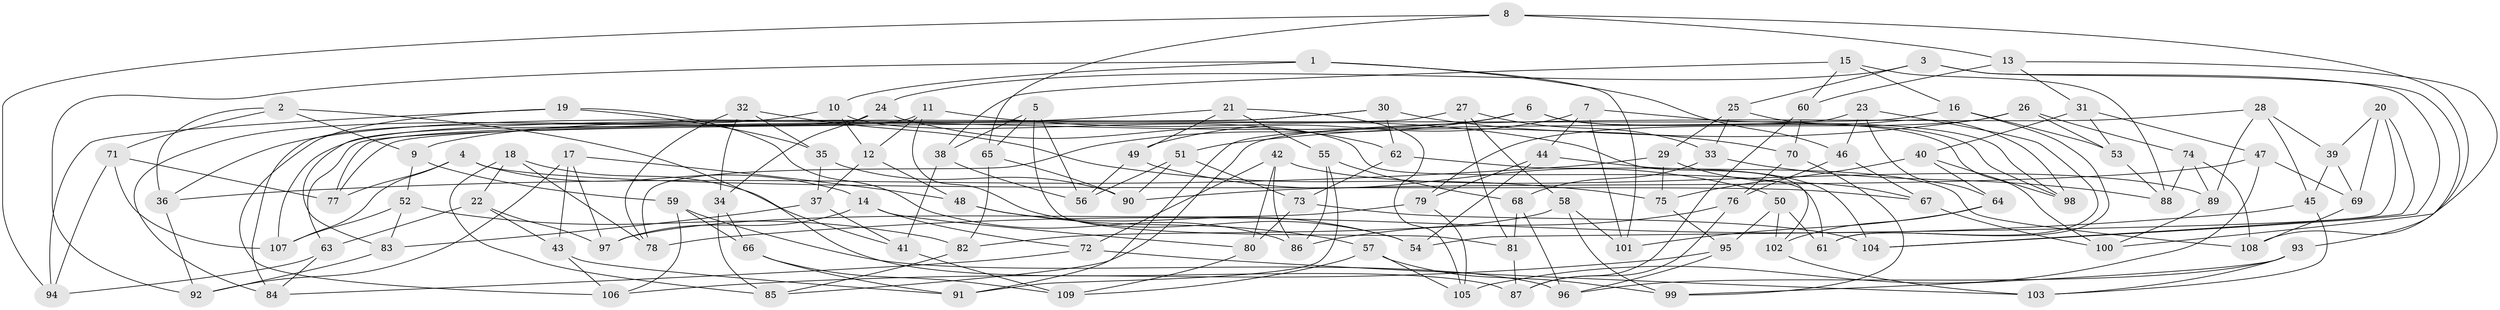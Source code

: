 // coarse degree distribution, {6: 0.5454545454545454, 4: 0.36363636363636365, 5: 0.09090909090909091}
// Generated by graph-tools (version 1.1) at 2025/42/03/06/25 10:42:19]
// undirected, 109 vertices, 218 edges
graph export_dot {
graph [start="1"]
  node [color=gray90,style=filled];
  1;
  2;
  3;
  4;
  5;
  6;
  7;
  8;
  9;
  10;
  11;
  12;
  13;
  14;
  15;
  16;
  17;
  18;
  19;
  20;
  21;
  22;
  23;
  24;
  25;
  26;
  27;
  28;
  29;
  30;
  31;
  32;
  33;
  34;
  35;
  36;
  37;
  38;
  39;
  40;
  41;
  42;
  43;
  44;
  45;
  46;
  47;
  48;
  49;
  50;
  51;
  52;
  53;
  54;
  55;
  56;
  57;
  58;
  59;
  60;
  61;
  62;
  63;
  64;
  65;
  66;
  67;
  68;
  69;
  70;
  71;
  72;
  73;
  74;
  75;
  76;
  77;
  78;
  79;
  80;
  81;
  82;
  83;
  84;
  85;
  86;
  87;
  88;
  89;
  90;
  91;
  92;
  93;
  94;
  95;
  96;
  97;
  98;
  99;
  100;
  101;
  102;
  103;
  104;
  105;
  106;
  107;
  108;
  109;
  1 -- 10;
  1 -- 92;
  1 -- 46;
  1 -- 101;
  2 -- 71;
  2 -- 87;
  2 -- 36;
  2 -- 9;
  3 -- 93;
  3 -- 24;
  3 -- 104;
  3 -- 25;
  4 -- 14;
  4 -- 67;
  4 -- 77;
  4 -- 107;
  5 -- 81;
  5 -- 65;
  5 -- 56;
  5 -- 38;
  6 -- 78;
  6 -- 100;
  6 -- 98;
  6 -- 9;
  7 -- 101;
  7 -- 49;
  7 -- 44;
  7 -- 98;
  8 -- 94;
  8 -- 13;
  8 -- 65;
  8 -- 100;
  9 -- 59;
  9 -- 52;
  10 -- 61;
  10 -- 12;
  10 -- 84;
  11 -- 12;
  11 -- 102;
  11 -- 84;
  11 -- 54;
  12 -- 48;
  12 -- 37;
  13 -- 108;
  13 -- 31;
  13 -- 60;
  14 -- 72;
  14 -- 80;
  14 -- 97;
  15 -- 38;
  15 -- 88;
  15 -- 60;
  15 -- 16;
  16 -- 61;
  16 -- 53;
  16 -- 77;
  17 -- 48;
  17 -- 97;
  17 -- 92;
  17 -- 43;
  18 -- 78;
  18 -- 22;
  18 -- 85;
  18 -- 41;
  19 -- 35;
  19 -- 106;
  19 -- 94;
  19 -- 86;
  20 -- 69;
  20 -- 54;
  20 -- 104;
  20 -- 39;
  21 -- 49;
  21 -- 55;
  21 -- 36;
  21 -- 105;
  22 -- 43;
  22 -- 63;
  22 -- 97;
  23 -- 64;
  23 -- 61;
  23 -- 46;
  23 -- 91;
  24 -- 34;
  24 -- 62;
  24 -- 83;
  25 -- 33;
  25 -- 98;
  25 -- 29;
  26 -- 51;
  26 -- 53;
  26 -- 79;
  26 -- 74;
  27 -- 33;
  27 -- 81;
  27 -- 63;
  27 -- 58;
  28 -- 89;
  28 -- 85;
  28 -- 39;
  28 -- 45;
  29 -- 67;
  29 -- 36;
  29 -- 75;
  30 -- 62;
  30 -- 70;
  30 -- 107;
  30 -- 77;
  31 -- 47;
  31 -- 40;
  31 -- 53;
  32 -- 34;
  32 -- 78;
  32 -- 35;
  32 -- 75;
  33 -- 68;
  33 -- 88;
  34 -- 85;
  34 -- 66;
  35 -- 90;
  35 -- 37;
  36 -- 92;
  37 -- 83;
  37 -- 41;
  38 -- 41;
  38 -- 56;
  39 -- 45;
  39 -- 69;
  40 -- 98;
  40 -- 75;
  40 -- 64;
  41 -- 109;
  42 -- 89;
  42 -- 72;
  42 -- 80;
  42 -- 86;
  43 -- 106;
  43 -- 91;
  44 -- 108;
  44 -- 79;
  44 -- 54;
  45 -- 78;
  45 -- 103;
  46 -- 76;
  46 -- 67;
  47 -- 90;
  47 -- 105;
  47 -- 69;
  48 -- 54;
  48 -- 57;
  49 -- 50;
  49 -- 56;
  50 -- 102;
  50 -- 95;
  50 -- 61;
  51 -- 90;
  51 -- 73;
  51 -- 56;
  52 -- 107;
  52 -- 83;
  52 -- 82;
  53 -- 88;
  55 -- 68;
  55 -- 91;
  55 -- 86;
  57 -- 105;
  57 -- 99;
  57 -- 109;
  58 -- 101;
  58 -- 99;
  58 -- 82;
  59 -- 66;
  59 -- 96;
  59 -- 106;
  60 -- 70;
  60 -- 87;
  62 -- 104;
  62 -- 73;
  63 -- 84;
  63 -- 94;
  64 -- 102;
  64 -- 101;
  65 -- 90;
  65 -- 82;
  66 -- 91;
  66 -- 109;
  67 -- 100;
  68 -- 96;
  68 -- 81;
  69 -- 108;
  70 -- 99;
  70 -- 76;
  71 -- 107;
  71 -- 94;
  71 -- 77;
  72 -- 84;
  72 -- 103;
  73 -- 80;
  73 -- 104;
  74 -- 108;
  74 -- 88;
  74 -- 89;
  75 -- 95;
  76 -- 86;
  76 -- 87;
  79 -- 97;
  79 -- 105;
  80 -- 109;
  81 -- 87;
  82 -- 85;
  83 -- 92;
  89 -- 100;
  93 -- 99;
  93 -- 96;
  93 -- 103;
  95 -- 106;
  95 -- 96;
  102 -- 103;
}

